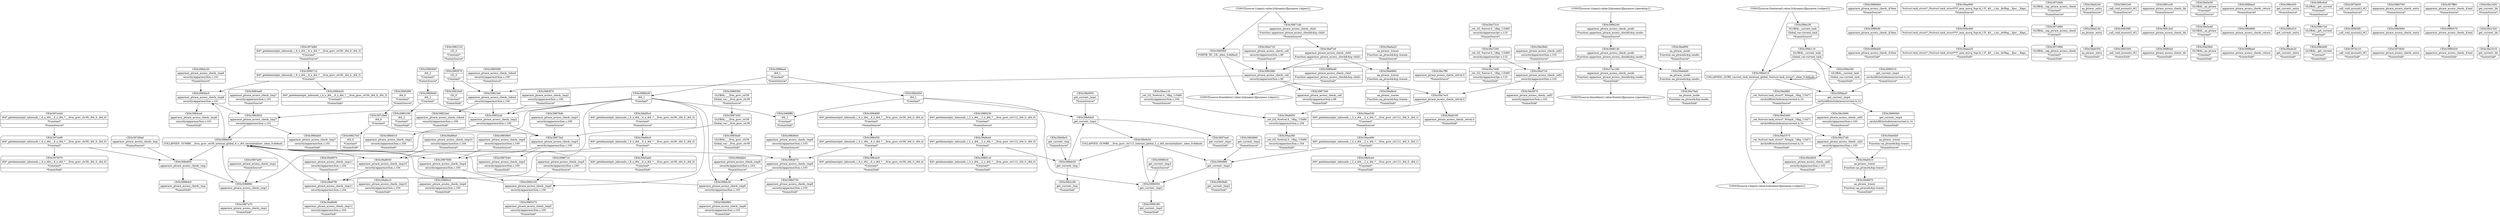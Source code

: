 digraph {
	CE0x3990710 [shape=record,shape=Mrecord,label="{CE0x3990710|i64*_getelementptr_inbounds_(_6_x_i64_,_6_x_i64_*___llvm_gcov_ctr39,_i64_0,_i64_3)|*Constant*}"]
	CE0x3983ad0 [shape=record,shape=Mrecord,label="{CE0x3983ad0|apparmor_ptrace_access_check:_tmp7|security/apparmor/lsm.c,101|*SummSource*}"]
	CE0x398eb50 [shape=record,shape=Mrecord,label="{CE0x398eb50|get_current:_tmp}"]
	CE0x39b0ce0 [shape=record,shape=Mrecord,label="{CE0x39b0ce0|i64*_getelementptr_inbounds_(_2_x_i64_,_2_x_i64_*___llvm_gcov_ctr112,_i64_0,_i64_1)|*Constant*|*SummSink*}"]
	CE0x39b0f50 [shape=record,shape=Mrecord,label="{CE0x39b0f50|get_current:_tmp1|*SummSource*}"]
	CE0x3984ca0 [shape=record,shape=Mrecord,label="{CE0x3984ca0|apparmor_ptrace_access_check:_tmp6|security/apparmor/lsm.c,101|*SummSink*}"]
	CE0x3989ed0 [shape=record,shape=Mrecord,label="{CE0x3989ed0|apparmor_ptrace_access_check:_child|Function::apparmor_ptrace_access_check&Arg::child::|*SummSink*}"]
	CE0x39a6670 [shape=record,shape=Mrecord,label="{CE0x39a6670|aa_ptrace:_tracer|Function::aa_ptrace&Arg::tracer::|*SummSink*}"]
	CE0x3989d60 [shape=record,shape=Mrecord,label="{CE0x3989d60|apparmor_ptrace_access_check:_if.then|*SummSource*}"]
	CE0x3988dc0 [shape=record,shape=Mrecord,label="{CE0x3988dc0|apparmor_ptrace_access_check:_tmp|*SummSink*}"]
	CE0x398cec0 [shape=record,shape=Mrecord,label="{CE0x398cec0|i64*_getelementptr_inbounds_(_6_x_i64_,_6_x_i64_*___llvm_gcov_ctr39,_i64_0,_i64_4)|*Constant*|*SummSink*}"]
	CE0x39a4fb0 [shape=record,shape=Mrecord,label="{CE0x39a4fb0|_ret_%struct.task_struct*_%tmp4,_!dbg_!15471|./arch/x86/include/asm/current.h,14|*SummSource*}"]
	CE0x398cf30 [shape=record,shape=Mrecord,label="{CE0x398cf30|i64*_getelementptr_inbounds_(_6_x_i64_,_6_x_i64_*___llvm_gcov_ctr39,_i64_0,_i64_4)|*Constant*}"]
	CE0x39aa1c0 [shape=record,shape=Mrecord,label="{CE0x39aa1c0|_ret_i32_%retval.0,_!dbg_!15480|security/apparmor/lsm.c,104|*SummSource*}"]
	CE0x39a9d50 [shape=record,shape=Mrecord,label="{CE0x39a9d50|_ret_i32_%retval.0,_!dbg_!15480|security/apparmor/lsm.c,104}"]
	CE0x39aea30 [shape=record,shape=Mrecord,label="{CE0x39aea30|%struct.task_struct*_(%struct.task_struct**)*_asm_movq_%gs:$_1:P_,$0_,_r,im,_dirflag_,_fpsr_,_flags_|*SummSink*}"]
	"CONST[source:1(input),value:2(dynamic)][purpose:{object}]"
	CE0x3985b60 [shape=record,shape=Mrecord,label="{CE0x3985b60|i64_2|*Constant*}"]
	CE0x397ef60 [shape=record,shape=Mrecord,label="{CE0x397ef60|i64*_getelementptr_inbounds_(_6_x_i64_,_6_x_i64_*___llvm_gcov_ctr39,_i64_0,_i64_3)|*Constant*|*SummSource*}"]
	CE0x39823e0 [shape=record,shape=Mrecord,label="{CE0x39823e0|apparmor_ptrace_access_check:_tobool|security/apparmor/lsm.c,100}"]
	CE0x3983f70 [shape=record,shape=Mrecord,label="{CE0x3983f70|apparmor_ptrace_access_check:_tmp2|security/apparmor/lsm.c,100|*SummSource*}"]
	CE0x398d750 [shape=record,shape=Mrecord,label="{CE0x398d750|apparmor_ptrace_access_check:_tmp8|security/apparmor/lsm.c,103|*SummSink*}"]
	CE0x39a5460 [shape=record,shape=Mrecord,label="{CE0x39a5460|_ret_%struct.task_struct*_%tmp4,_!dbg_!15471|./arch/x86/include/asm/current.h,14}"]
	CE0x397c960 [shape=record,shape=Mrecord,label="{CE0x397c960|GLOBAL:_cap_ptrace_access_check|*Constant*|*SummSink*}"]
	CE0x39a6f00 [shape=record,shape=Mrecord,label="{CE0x39a6f00|aa_ptrace:_mode|Function::aa_ptrace&Arg::mode::|*SummSource*}"]
	CE0x39a8b90 [shape=record,shape=Mrecord,label="{CE0x39a8b90|apparmor_ptrace_access_check:_tmp11|security/apparmor/lsm.c,104|*SummSink*}"]
	CE0x39a3b50 [shape=record,shape=Mrecord,label="{CE0x39a3b50|apparmor_ptrace_access_check:_call1|security/apparmor/lsm.c,103|*SummSink*}"]
	CE0x3988ea0 [shape=record,shape=Mrecord,label="{CE0x3988ea0|i64_1|*Constant*|*SummSource*}"]
	CE0x39a6350 [shape=record,shape=Mrecord,label="{CE0x39a6350|aa_ptrace:_entry|*SummSink*}"]
	CE0x3989cf0 [shape=record,shape=Mrecord,label="{CE0x3989cf0|apparmor_ptrace_access_check:_if.then}"]
	CE0x399e110 [shape=record,shape=Mrecord,label="{CE0x399e110|GLOBAL:_current_task|Global_var:current_task}"]
	CE0x3988f80 [shape=record,shape=Mrecord,label="{CE0x3988f80|apparmor_ptrace_access_check:_tmp1}"]
	CE0x398d960 [shape=record,shape=Mrecord,label="{CE0x398d960|apparmor_ptrace_access_check:_tmp9|security/apparmor/lsm.c,103|*SummSink*}"]
	CE0x39a9ce0 [shape=record,shape=Mrecord,label="{CE0x39a9ce0|i64*_getelementptr_inbounds_(_2_x_i64_,_2_x_i64_*___llvm_gcov_ctr112,_i64_0,_i64_0)|*Constant*}"]
	CE0x3996180 [shape=record,shape=Mrecord,label="{CE0x3996180|get_current:_tmp3|*SummSink*}"]
	CE0x3988e30 [shape=record,shape=Mrecord,label="{CE0x3988e30|i64_1|*Constant*}"]
	CE0x39829f0 [shape=record,shape=Mrecord,label="{CE0x39829f0|_call_void_mcount()_#2}"]
	CE0x3990010 [shape=record,shape=Mrecord,label="{CE0x3990010|get_current:_tmp4|./arch/x86/include/asm/current.h,14|*SummSource*}"]
	CE0x39ae900 [shape=record,shape=Mrecord,label="{CE0x39ae900|%struct.task_struct*_(%struct.task_struct**)*_asm_movq_%gs:$_1:P_,$0_,_r,im,_dirflag_,_fpsr_,_flags_|*SummSource*}"]
	CE0x39a8190 [shape=record,shape=Mrecord,label="{CE0x39a8190|apparmor_ptrace_access_check:_retval.0|*SummSink*}"]
	CE0x37ec180 [shape=record,shape=Mrecord,label="{CE0x37ec180|apparmor_ptrace_access_check:_mode|Function::apparmor_ptrace_access_check&Arg::mode::|*SummSink*}"]
	CE0x3981dc0 [shape=record,shape=Mrecord,label="{CE0x3981dc0|apparmor_ptrace_access_check:_bb}"]
	CE0x3982150 [shape=record,shape=Mrecord,label="{CE0x3982150|i32_0|*Constant*|*SummSource*}"]
	CE0x3988710 [shape=record,shape=Mrecord,label="{CE0x3988710|apparmor_ptrace_access_check:_tmp5|security/apparmor/lsm.c,100|*SummSource*}"]
	CE0x399d960 [shape=record,shape=Mrecord,label="{CE0x399d960|get_current:_tmp2|*SummSource*}"]
	CE0x3982980 [shape=record,shape=Mrecord,label="{CE0x3982980|apparmor_ptrace_access_check:_call|security/apparmor/lsm.c,99}"]
	"CONST[source:2(external),value:2(dynamic)][purpose:{subject}]"
	CE0x39a8a10 [shape=record,shape=Mrecord,label="{CE0x39a8a10|apparmor_ptrace_access_check:_tmp10|security/apparmor/lsm.c,104|*SummSink*}"]
	CE0x39a5fb0 [shape=record,shape=Mrecord,label="{CE0x39a5fb0|GLOBAL:_aa_ptrace|*Constant*|*SummSink*}"]
	CE0x3985bd0 [shape=record,shape=Mrecord,label="{CE0x3985bd0|GLOBAL:___llvm_gcov_ctr39|Global_var:__llvm_gcov_ctr39|*SummSink*}"]
	CE0x39a58e0 [shape=record,shape=Mrecord,label="{CE0x39a58e0|apparmor_ptrace_access_check:_call2|security/apparmor/lsm.c,103|*SummSource*}"]
	CE0x397c0e0 [shape=record,shape=Mrecord,label="{CE0x397c0e0|i64_0|*Constant*}"]
	CE0x39a97f0 [shape=record,shape=Mrecord,label="{CE0x39a97f0|apparmor_ptrace_access_check:_tmp11|security/apparmor/lsm.c,104}"]
	CE0x3985f00 [shape=record,shape=Mrecord,label="{CE0x3985f00|VOIDTB_TE:_CE:_elem_0:default:}"]
	CE0x399dac0 [shape=record,shape=Mrecord,label="{CE0x399dac0|get_current:_tmp4|./arch/x86/include/asm/current.h,14}"]
	CE0x39873e0 [shape=record,shape=Mrecord,label="{CE0x39873e0|apparmor_ptrace_access_check:_tmp3|security/apparmor/lsm.c,100}"]
	CE0x3987660 [shape=record,shape=Mrecord,label="{CE0x3987660|apparmor_ptrace_access_check:_tmp4|security/apparmor/lsm.c,100}"]
	CE0x3986240 [shape=record,shape=Mrecord,label="{CE0x3986240|apparmor_ptrace_access_check:_mode|Function::apparmor_ptrace_access_check&Arg::mode::|*SummSource*}"]
	CE0x398e930 [shape=record,shape=Mrecord,label="{CE0x398e930|COLLAPSED:_GCMRE___llvm_gcov_ctr39_internal_global_6_x_i64_zeroinitializer:_elem_0:default:}"]
	CE0x39852a0 [shape=record,shape=Mrecord,label="{CE0x39852a0|apparmor_ptrace_access_check:_tmp2|security/apparmor/lsm.c,100}"]
	CE0x39827b0 [shape=record,shape=Mrecord,label="{CE0x39827b0|i64_0|*Constant*|*SummSink*}"]
	CE0x399e350 [shape=record,shape=Mrecord,label="{CE0x399e350|GLOBAL:_current_task|Global_var:current_task|*SummSink*}"]
	CE0x3986140 [shape=record,shape=Mrecord,label="{CE0x3986140|apparmor_ptrace_access_check:_mode|Function::apparmor_ptrace_access_check&Arg::mode::}"]
	"CONST[source:0(mediator),value:2(dynamic)][purpose:{object}]"
	CE0x3988ba0 [shape=record,shape=Mrecord,label="{CE0x3988ba0|apparmor_ptrace_access_check:_return|*SummSink*}"]
	CE0x3984eb0 [shape=record,shape=Mrecord,label="{CE0x3984eb0|apparmor_ptrace_access_check:_tmp7|security/apparmor/lsm.c,101|*SummSink*}"]
	CE0x398ce50 [shape=record,shape=Mrecord,label="{CE0x398ce50|get_current:_entry|*SummSource*}"]
	CE0x39a5570 [shape=record,shape=Mrecord,label="{CE0x39a5570|_ret_%struct.task_struct*_%tmp4,_!dbg_!15471|./arch/x86/include/asm/current.h,14|*SummSink*}"]
	CE0x397ebf0 [shape=record,shape=Mrecord,label="{CE0x397ebf0|i64*_getelementptr_inbounds_(_6_x_i64_,_6_x_i64_*___llvm_gcov_ctr39,_i64_0,_i64_0)|*Constant*}"]
	CE0x3985f70 [shape=record,shape=Mrecord,label="{CE0x3985f70|i32_0|*Constant*}"]
	CE0x3985580 [shape=record,shape=Mrecord,label="{CE0x3985580|apparmor_ptrace_access_check:_tobool|security/apparmor/lsm.c,100|*SummSource*}"]
	CE0x398cb80 [shape=record,shape=Mrecord,label="{CE0x398cb80|GLOBAL:_get_current|*Constant*|*SummSink*}"]
	CE0x39b0bc0 [shape=record,shape=Mrecord,label="{CE0x39b0bc0|get_current:_tmp|*SummSource*}"]
	CE0x3989230 [shape=record,shape=Mrecord,label="{CE0x3989230|i64*_getelementptr_inbounds_(_2_x_i64_,_2_x_i64_*___llvm_gcov_ctr112,_i64_0,_i64_0)|*Constant*|*SummSource*}"]
	CE0x39a70a0 [shape=record,shape=Mrecord,label="{CE0x39a70a0|aa_ptrace:_mode|Function::aa_ptrace&Arg::mode::|*SummSink*}"]
	CE0x39ae490 [shape=record,shape=Mrecord,label="{CE0x39ae490|i64*_getelementptr_inbounds_(_2_x_i64_,_2_x_i64_*___llvm_gcov_ctr112,_i64_0,_i64_1)|*Constant*}"]
	CE0x397ecb0 [shape=record,shape=Mrecord,label="{CE0x397ecb0|i64*_getelementptr_inbounds_(_6_x_i64_,_6_x_i64_*___llvm_gcov_ctr39,_i64_0,_i64_0)|*Constant*|*SummSource*}"]
	CE0x39a74d0 [shape=record,shape=Mrecord,label="{CE0x39a74d0|_ret_i32_%error.0,_!dbg_!15485|security/apparmor/ipc.c,110|*SummSink*}"]
	CE0x397bc10 [shape=record,shape=Mrecord,label="{CE0x397bc10|_call_void_mcount()_#2|*SummSink*}"]
	CE0x39960c0 [shape=record,shape=Mrecord,label="{CE0x39960c0|get_current:_tmp3|*SummSource*}"]
	CE0x39b0d50 [shape=record,shape=Mrecord,label="{CE0x39b0d50|i64_1|*Constant*}"]
	CE0x3983300 [shape=record,shape=Mrecord,label="{CE0x3983300|_call_void_mcount()_#2|*SummSink*}"]
	CE0x397c9d0 [shape=record,shape=Mrecord,label="{CE0x397c9d0|GLOBAL:_cap_ptrace_access_check|*Constant*|*SummSource*}"]
	CE0x3980760 [shape=record,shape=Mrecord,label="{CE0x3980760|apparmor_ptrace_access_check:_entry|*SummSource*}"]
	CE0x39a6510 [shape=record,shape=Mrecord,label="{CE0x39a6510|aa_ptrace:_tracer|Function::aa_ptrace&Arg::tracer::}"]
	CE0x397f450 [shape=record,shape=Mrecord,label="{CE0x397f450|apparmor_ptrace_access_check:_entry|*SummSink*}"]
	CE0x398e850 [shape=record,shape=Mrecord,label="{CE0x398e850|apparmor_ptrace_access_check:_tmp}"]
	CE0x39a37d0 [shape=record,shape=Mrecord,label="{CE0x39a37d0|apparmor_ptrace_access_check:_call1|security/apparmor/lsm.c,103}"]
	CE0x3980570 [shape=record,shape=Mrecord,label="{CE0x3980570|apparmor_ptrace_access_check:_if.end}"]
	CE0x3987450 [shape=record,shape=Mrecord,label="{CE0x3987450|GLOBAL:___llvm_gcov_ctr39|Global_var:__llvm_gcov_ctr39}"]
	CE0x38eb720 [shape=record,shape=Mrecord,label="{CE0x38eb720|apparmor_ptrace_access_check:_call|security/apparmor/lsm.c,99|*SummSource*}"]
	CE0x3984860 [shape=record,shape=Mrecord,label="{CE0x3984860|apparmor_ptrace_access_check:_return}"]
	CE0x398d670 [shape=record,shape=Mrecord,label="{CE0x398d670|apparmor_ptrace_access_check:_tmp8|security/apparmor/lsm.c,103}"]
	CE0x398ddb0 [shape=record,shape=Mrecord,label="{CE0x398ddb0|apparmor_ptrace_access_check:_tmp9|security/apparmor/lsm.c,103|*SummSource*}"]
	"CONST[source:1(input),value:2(dynamic)][purpose:{subject}]"
	CE0x3985160 [shape=record,shape=Mrecord,label="{CE0x3985160|i64_2|*Constant*|*SummSink*}"]
	CE0x3983920 [shape=record,shape=Mrecord,label="{CE0x3983920|apparmor_ptrace_access_check:_tmp7|security/apparmor/lsm.c,101}"]
	CE0x3987240 [shape=record,shape=Mrecord,label="{CE0x3987240|apparmor_ptrace_access_check:_call|security/apparmor/lsm.c,99|*SummSink*}"]
	CE0x3984c30 [shape=record,shape=Mrecord,label="{CE0x3984c30|apparmor_ptrace_access_check:_tmp6|security/apparmor/lsm.c,101|*SummSource*}"]
	CE0x39a84c0 [shape=record,shape=Mrecord,label="{CE0x39a84c0|i64*_getelementptr_inbounds_(_6_x_i64_,_6_x_i64_*___llvm_gcov_ctr39,_i64_0,_i64_5)|*Constant*}"]
	CE0x399e010 [shape=record,shape=Mrecord,label="{CE0x399e010|COLLAPSED:_GCRE_current_task_external_global_%struct.task_struct*:_elem_0:default:}"]
	CE0x39a6240 [shape=record,shape=Mrecord,label="{CE0x39a6240|aa_ptrace:_entry|*SummSource*}"]
	CE0x39a4e20 [shape=record,shape=Mrecord,label="{CE0x39a4e20|get_current:_entry|*SummSink*}"]
	CE0x39a5a40 [shape=record,shape=Mrecord,label="{CE0x39a5a40|GLOBAL:_aa_ptrace|*Constant*}"]
	CE0x3987b40 [shape=record,shape=Mrecord,label="{CE0x3987b40|apparmor_ptrace_access_check:_tmp3|security/apparmor/lsm.c,100|*SummSink*}"]
	CE0x39a5870 [shape=record,shape=Mrecord,label="{CE0x39a5870|apparmor_ptrace_access_check:_call2|security/apparmor/lsm.c,103|*SummSink*}"]
	CE0x39a5e30 [shape=record,shape=Mrecord,label="{CE0x39a5e30|GLOBAL:_aa_ptrace|*Constant*|*SummSource*}"]
	CE0x3985370 [shape=record,shape=Mrecord,label="{CE0x3985370|apparmor_ptrace_access_check:_tmp5|security/apparmor/lsm.c,100|*SummSink*}"]
	CE0x397c860 [shape=record,shape=Mrecord,label="{CE0x397c860|GLOBAL:_cap_ptrace_access_check|*Constant*}"]
	CE0x39884c0 [shape=record,shape=Mrecord,label="{CE0x39884c0|apparmor_ptrace_access_check:_tmp4|security/apparmor/lsm.c,100|*SummSink*}"]
	CE0x39a7310 [shape=record,shape=Mrecord,label="{CE0x39a7310|_ret_i32_%error.0,_!dbg_!15485|security/apparmor/ipc.c,110|*SummSource*}"]
	CE0x3981e30 [shape=record,shape=Mrecord,label="{CE0x3981e30|apparmor_ptrace_access_check:_bb|*SummSource*}"]
	CE0x398c7e0 [shape=record,shape=Mrecord,label="{CE0x398c7e0|GLOBAL:_get_current|*Constant*}"]
	"CONST[source:1(input),value:2(dynamic)][purpose:{operation}]"
	CE0x397ff60 [shape=record,shape=Mrecord,label="{CE0x397ff60|apparmor_ptrace_access_check:_if.end|*SummSource*}"]
	"CONST[source:0(mediator),value:0(static)][purpose:{operation}]"
	CE0x38ef7e0 [shape=record,shape=Mrecord,label="{CE0x38ef7e0|apparmor_ptrace_access_check:_child|Function::apparmor_ptrace_access_check&Arg::child::}"]
	CE0x398d0f0 [shape=record,shape=Mrecord,label="{CE0x398d0f0|i64*_getelementptr_inbounds_(_6_x_i64_,_6_x_i64_*___llvm_gcov_ctr39,_i64_0,_i64_4)|*Constant*|*SummSource*}"]
	CE0x39b0b50 [shape=record,shape=Mrecord,label="{CE0x39b0b50|COLLAPSED:_GCMRE___llvm_gcov_ctr112_internal_global_2_x_i64_zeroinitializer:_elem_0:default:}"]
	CE0x3980430 [shape=record,shape=Mrecord,label="{CE0x3980430|apparmor_ptrace_access_check:_if.end|*SummSink*}"]
	CE0x39a1610 [shape=record,shape=Mrecord,label="{CE0x39a1610|get_current:_bb|*SummSink*}"]
	CE0x39900b0 [shape=record,shape=Mrecord,label="{CE0x39900b0|get_current:_tmp4|./arch/x86/include/asm/current.h,14|*SummSink*}"]
	CE0x39a5ab0 [shape=record,shape=Mrecord,label="{CE0x39a5ab0|i64*_getelementptr_inbounds_(_6_x_i64_,_6_x_i64_*___llvm_gcov_ctr39,_i64_0,_i64_5)|*Constant*|*SummSink*}"]
	CE0x39a57c0 [shape=record,shape=Mrecord,label="{CE0x39a57c0|apparmor_ptrace_access_check:_call2|security/apparmor/lsm.c,103}"]
	CE0x39ae530 [shape=record,shape=Mrecord,label="{CE0x39ae530|i64*_getelementptr_inbounds_(_2_x_i64_,_2_x_i64_*___llvm_gcov_ctr112,_i64_0,_i64_1)|*Constant*|*SummSource*}"]
	CE0x39a85c0 [shape=record,shape=Mrecord,label="{CE0x39a85c0|i64*_getelementptr_inbounds_(_6_x_i64_,_6_x_i64_*___llvm_gcov_ctr39,_i64_0,_i64_5)|*Constant*|*SummSource*}"]
	CE0x399d8f0 [shape=record,shape=Mrecord,label="{CE0x399d8f0|get_current:_tmp2}"]
	CE0x39a1320 [shape=record,shape=Mrecord,label="{CE0x39a1320|get_current:_bb}"]
	CE0x3987a00 [shape=record,shape=Mrecord,label="{CE0x3987a00|apparmor_ptrace_access_check:_tmp1|*SummSource*}"]
	CE0x3988ae0 [shape=record,shape=Mrecord,label="{CE0x3988ae0|apparmor_ptrace_access_check:_return|*SummSource*}"]
	CE0x39820e0 [shape=record,shape=Mrecord,label="{CE0x39820e0|i32_0|*Constant*|*SummSink*}"]
	CE0x39859b0 [shape=record,shape=Mrecord,label="{CE0x39859b0|apparmor_ptrace_access_check:_tmp4|security/apparmor/lsm.c,100|*SummSource*}"]
	CE0x39876d0 [shape=record,shape=Mrecord,label="{CE0x39876d0|apparmor_ptrace_access_check:_tmp3|security/apparmor/lsm.c,100|*SummSource*}"]
	CE0x39a9970 [shape=record,shape=Mrecord,label="{CE0x39a9970|apparmor_ptrace_access_check:_tmp11|security/apparmor/lsm.c,104|*SummSource*}"]
	CE0x39871d0 [shape=record,shape=Mrecord,label="{CE0x39871d0|apparmor_ptrace_access_check:_child|Function::apparmor_ptrace_access_check&Arg::child::|*SummSource*}"]
	CE0x3980690 [shape=record,shape=Mrecord,label="{CE0x3980690|apparmor_ptrace_access_check:_entry}"]
	CE0x399e1f0 [shape=record,shape=Mrecord,label="{CE0x399e1f0|GLOBAL:_current_task|Global_var:current_task|*SummSource*}"]
	CE0x397fd70 [shape=record,shape=Mrecord,label="{CE0x397fd70|i64*_getelementptr_inbounds_(_6_x_i64_,_6_x_i64_*___llvm_gcov_ctr39,_i64_0,_i64_0)|*Constant*|*SummSink*}"]
	CE0x39a6140 [shape=record,shape=Mrecord,label="{CE0x39a6140|aa_ptrace:_entry}"]
	CE0x398c9a0 [shape=record,shape=Mrecord,label="{CE0x398c9a0|GLOBAL:_get_current|*Constant*|*SummSource*}"]
	CE0x39a7ff0 [shape=record,shape=Mrecord,label="{CE0x39a7ff0|apparmor_ptrace_access_check:_retval.0|*SummSource*}"]
	CE0x39891c0 [shape=record,shape=Mrecord,label="{CE0x39891c0|i64*_getelementptr_inbounds_(_2_x_i64_,_2_x_i64_*___llvm_gcov_ctr112,_i64_0,_i64_0)|*Constant*|*SummSink*}"]
	CE0x3989dd0 [shape=record,shape=Mrecord,label="{CE0x3989dd0|apparmor_ptrace_access_check:_if.then|*SummSink*}"]
	CE0x398dc30 [shape=record,shape=Mrecord,label="{CE0x398dc30|apparmor_ptrace_access_check:_tmp9|security/apparmor/lsm.c,103}"]
	CE0x39963f0 [shape=record,shape=Mrecord,label="{CE0x39963f0|_call_void_mcount()_#2}"]
	CE0x3988ff0 [shape=record,shape=Mrecord,label="{CE0x3988ff0|i64_1|*Constant*|*SummSink*}"]
	CE0x39a89a0 [shape=record,shape=Mrecord,label="{CE0x39a89a0|apparmor_ptrace_access_check:_tmp10|security/apparmor/lsm.c,104|*SummSource*}"]
	CE0x39a7200 [shape=record,shape=Mrecord,label="{CE0x39a7200|_ret_i32_%error.0,_!dbg_!15485|security/apparmor/ipc.c,110}"]
	CE0x398cd10 [shape=record,shape=Mrecord,label="{CE0x398cd10|get_current:_entry}"]
	CE0x3997ea0 [shape=record,shape=Mrecord,label="{CE0x3997ea0|get_current:_tmp1|*SummSink*}"]
	CE0x3984010 [shape=record,shape=Mrecord,label="{CE0x3984010|apparmor_ptrace_access_check:_tmp2|security/apparmor/lsm.c,100|*SummSink*}"]
	CE0x399e460 [shape=record,shape=Mrecord,label="{CE0x399e460|%struct.task_struct*_(%struct.task_struct**)*_asm_movq_%gs:$_1:P_,$0_,_r,im,_dirflag_,_fpsr_,_flags_}"]
	CE0x3987a70 [shape=record,shape=Mrecord,label="{CE0x3987a70|apparmor_ptrace_access_check:_tmp1|*SummSink*}"]
	CE0x39a6a20 [shape=record,shape=Mrecord,label="{CE0x39a6a20|aa_ptrace:_tracee|Function::aa_ptrace&Arg::tracee::|*SummSource*}"]
	CE0x397bb50 [shape=record,shape=Mrecord,label="{CE0x397bb50|_call_void_mcount()_#2|*SummSource*}"]
	CE0x39822e0 [shape=record,shape=Mrecord,label="{CE0x39822e0|apparmor_ptrace_access_check:_tobool|security/apparmor/lsm.c,100|*SummSink*}"]
	CE0x39a6bc0 [shape=record,shape=Mrecord,label="{CE0x39a6bc0|aa_ptrace:_tracee|Function::aa_ptrace&Arg::tracee::|*SummSink*}"]
	CE0x399d9d0 [shape=record,shape=Mrecord,label="{CE0x399d9d0|get_current:_tmp2|*SummSink*}"]
	CE0x39b0dc0 [shape=record,shape=Mrecord,label="{CE0x39b0dc0|get_current:_tmp1}"]
	CE0x3984bc0 [shape=record,shape=Mrecord,label="{CE0x3984bc0|apparmor_ptrace_access_check:_tmp6|security/apparmor/lsm.c,101}"]
	CE0x3995d90 [shape=record,shape=Mrecord,label="{CE0x3995d90|i64_0|*Constant*|*SummSource*}"]
	CE0x39980a0 [shape=record,shape=Mrecord,label="{CE0x39980a0|apparmor_ptrace_access_check:_bb|*SummSink*}"]
	CE0x3988390 [shape=record,shape=Mrecord,label="{CE0x3988390|GLOBAL:___llvm_gcov_ctr39|Global_var:__llvm_gcov_ctr39|*SummSource*}"]
	CE0x3983100 [shape=record,shape=Mrecord,label="{CE0x3983100|apparmor_ptrace_access_check:_tmp5|security/apparmor/lsm.c,100}"]
	CE0x3983240 [shape=record,shape=Mrecord,label="{CE0x3983240|_call_void_mcount()_#2|*SummSource*}"]
	CE0x39a8930 [shape=record,shape=Mrecord,label="{CE0x39a8930|apparmor_ptrace_access_check:_tmp10|security/apparmor/lsm.c,104}"]
	CE0x39a65b0 [shape=record,shape=Mrecord,label="{CE0x39a65b0|aa_ptrace:_tracer|Function::aa_ptrace&Arg::tracer::|*SummSource*}"]
	CE0x397d9a0 [shape=record,shape=Mrecord,label="{CE0x397d9a0|apparmor_ptrace_access_check:_tmp|*SummSource*}"]
	CE0x3990840 [shape=record,shape=Mrecord,label="{CE0x3990840|i64_2|*Constant*|*SummSource*}"]
	CE0x39b2c90 [shape=record,shape=Mrecord,label="{CE0x39b2c90|get_current:_tmp|*SummSink*}"]
	CE0x39a7ec0 [shape=record,shape=Mrecord,label="{CE0x39a7ec0|apparmor_ptrace_access_check:_retval.0}"]
	CE0x3996050 [shape=record,shape=Mrecord,label="{CE0x3996050|get_current:_tmp3}"]
	CE0x39a6860 [shape=record,shape=Mrecord,label="{CE0x39a6860|aa_ptrace:_tracee|Function::aa_ptrace&Arg::tracee::}"]
	CE0x39a1450 [shape=record,shape=Mrecord,label="{CE0x39a1450|get_current:_bb|*SummSource*}"]
	CE0x39aa380 [shape=record,shape=Mrecord,label="{CE0x39aa380|_ret_i32_%retval.0,_!dbg_!15480|security/apparmor/lsm.c,104|*SummSink*}"]
	CE0x398d6e0 [shape=record,shape=Mrecord,label="{CE0x398d6e0|apparmor_ptrace_access_check:_tmp8|security/apparmor/lsm.c,103|*SummSource*}"]
	CE0x39a3990 [shape=record,shape=Mrecord,label="{CE0x39a3990|apparmor_ptrace_access_check:_call1|security/apparmor/lsm.c,103|*SummSource*}"]
	CE0x39a6dd0 [shape=record,shape=Mrecord,label="{CE0x39a6dd0|aa_ptrace:_mode|Function::aa_ptrace&Arg::mode::}"]
	CE0x3990420 [shape=record,shape=Mrecord,label="{CE0x3990420|i64*_getelementptr_inbounds_(_6_x_i64_,_6_x_i64_*___llvm_gcov_ctr39,_i64_0,_i64_3)|*Constant*|*SummSink*}"]
	CE0x39b0dc0 -> CE0x39b0b50
	CE0x39b0d50 -> CE0x3996050
	CE0x398cf30 -> CE0x398cec0
	CE0x3985b60 -> CE0x39852a0
	CE0x39a6240 -> CE0x39a6140
	CE0x39b0d50 -> CE0x39b0dc0
	CE0x399e110 -> CE0x399dac0
	CE0x39a57c0 -> CE0x39a7ec0
	CE0x39b0f50 -> CE0x39b0dc0
	CE0x397ecb0 -> CE0x397ebf0
	CE0x39b0b50 -> CE0x398eb50
	CE0x39a6140 -> CE0x39a6350
	CE0x3988e30 -> CE0x39852a0
	CE0x39a5460 -> CE0x39a5570
	CE0x3988e30 -> CE0x3983100
	CE0x39a37d0 -> CE0x39a6510
	CE0x39a1450 -> CE0x39a1320
	CE0x398e930 -> CE0x3987660
	CE0x399e110 -> CE0x399e010
	CE0x399d960 -> CE0x399d8f0
	CE0x3987450 -> CE0x3985bd0
	CE0x397d9a0 -> CE0x398e850
	CE0x39a9ce0 -> CE0x39891c0
	CE0x398ddb0 -> CE0x398dc30
	CE0x399d8f0 -> CE0x3996050
	CE0x3985f70 -> CE0x39823e0
	CE0x3983920 -> CE0x3984eb0
	CE0x3983f70 -> CE0x39852a0
	CE0x3988e30 -> CE0x39a97f0
	CE0x39a4fb0 -> CE0x39a5460
	CE0x3983100 -> CE0x3985370
	CE0x3989d60 -> CE0x3989cf0
	CE0x3981dc0 -> CE0x39980a0
	CE0x3985f00 -> CE0x3982980
	CE0x3990710 -> CE0x3990420
	CE0x398d670 -> CE0x398d750
	CE0x3988f80 -> CE0x398e930
	CE0x39871d0 -> CE0x38ef7e0
	CE0x3988f80 -> CE0x3987a70
	CE0x39ae490 -> CE0x39b0ce0
	CE0x39a8930 -> CE0x39a97f0
	CE0x39ae530 -> CE0x39ae490
	CE0x399e460 -> CE0x39aea30
	CE0x399e010 -> "CONST[source:1(input),value:2(dynamic)][purpose:{subject}]"
	CE0x397ef60 -> CE0x3990710
	CE0x39a6dd0 -> CE0x39a70a0
	CE0x39a5460 -> CE0x39a37d0
	CE0x399d8f0 -> CE0x399d9d0
	CE0x399dac0 -> CE0x39900b0
	"CONST[source:2(external),value:2(dynamic)][purpose:{subject}]" -> CE0x399e010
	CE0x3982980 -> CE0x39823e0
	CE0x39a97f0 -> CE0x398e930
	CE0x39ae490 -> CE0x399d8f0
	CE0x3983100 -> CE0x398e930
	CE0x3989230 -> CE0x39a9ce0
	CE0x3983ad0 -> CE0x3983920
	CE0x3985580 -> CE0x39823e0
	CE0x398cd10 -> CE0x39a4e20
	CE0x39a9d50 -> CE0x39aa380
	CE0x39a37d0 -> CE0x39a3b50
	"CONST[source:2(external),value:2(dynamic)][purpose:{subject}]" -> CE0x399e1f0
	CE0x39a8930 -> CE0x39a8a10
	CE0x397bb50 -> CE0x39963f0
	CE0x39873e0 -> CE0x3987b40
	CE0x38ef7e0 -> CE0x3982980
	CE0x39a9970 -> CE0x39a97f0
	CE0x398e930 -> CE0x398e850
	CE0x3982980 -> CE0x39a7ec0
	CE0x39a84c0 -> CE0x39a5ab0
	CE0x38ef7e0 -> CE0x39a6860
	CE0x39b0bc0 -> CE0x398eb50
	CE0x3988ea0 -> CE0x39b0d50
	CE0x39823e0 -> CE0x39822e0
	CE0x3995d90 -> CE0x397c0e0
	CE0x3985b60 -> CE0x3985160
	CE0x3988e30 -> CE0x3983920
	CE0x39a84c0 -> CE0x39a8930
	CE0x397ebf0 -> CE0x398e850
	CE0x39a57c0 -> CE0x39a5870
	CE0x39a65b0 -> CE0x39a6510
	CE0x3996050 -> CE0x39b0b50
	CE0x398e930 -> CE0x398d670
	CE0x397c9d0 -> CE0x397c860
	CE0x398e850 -> CE0x3988dc0
	CE0x3990840 -> CE0x3985b60
	CE0x3990710 -> CE0x3984bc0
	CE0x398dc30 -> CE0x398e930
	CE0x39a5e30 -> CE0x39a5a40
	CE0x39963f0 -> CE0x397bc10
	CE0x39ae900 -> CE0x399e460
	CE0x39a7310 -> CE0x39a7200
	CE0x3988710 -> CE0x3983100
	CE0x3981e30 -> CE0x3981dc0
	CE0x39960c0 -> CE0x3996050
	CE0x398dc30 -> CE0x398d960
	CE0x398d6e0 -> CE0x398d670
	CE0x39a3b50 -> "CONST[source:1(input),value:2(dynamic)][purpose:{subject}]"
	CE0x3988ea0 -> CE0x3988e30
	CE0x3987a00 -> CE0x3988f80
	CE0x3983920 -> CE0x398e930
	"CONST[source:1(input),value:2(dynamic)][purpose:{operation}]" -> CE0x3986240
	CE0x39b0d50 -> CE0x3988ff0
	CE0x3988e30 -> CE0x3988f80
	CE0x39a3990 -> CE0x39a37d0
	CE0x3986140 -> CE0x37ec180
	CE0x39a89a0 -> CE0x39a8930
	CE0x397ff60 -> CE0x3980570
	CE0x39a1320 -> CE0x39a1610
	CE0x398c9a0 -> CE0x398c7e0
	CE0x37ec180 -> "CONST[source:0(mediator),value:0(static)][purpose:{operation}]"
	CE0x397c0e0 -> CE0x39873e0
	CE0x39a58e0 -> CE0x39a57c0
	CE0x39829f0 -> CE0x3983300
	CE0x397c0e0 -> CE0x39827b0
	CE0x3982980 -> CE0x3987240
	CE0x398e930 -> CE0x39a8930
	CE0x3987660 -> CE0x3983100
	CE0x397c860 -> CE0x397c960
	CE0x3984bc0 -> CE0x3983920
	CE0x3988390 -> CE0x3987450
	CE0x3986140 -> CE0x3982980
	CE0x3988e30 -> CE0x398dc30
	CE0x38eb720 -> CE0x3982980
	CE0x399e110 -> CE0x399e350
	CE0x3983240 -> CE0x39829f0
	CE0x3986240 -> CE0x3986140
	CE0x3987450 -> CE0x39873e0
	CE0x39a97f0 -> CE0x39a8b90
	CE0x398c7e0 -> CE0x398cb80
	CE0x3987660 -> CE0x39884c0
	CE0x3996050 -> CE0x3996180
	CE0x399dac0 -> CE0x39a5460
	CE0x3985f70 -> CE0x39820e0
	CE0x39a7200 -> CE0x39a57c0
	CE0x39a6a20 -> CE0x39a6860
	CE0x39a6510 -> CE0x39a6670
	CE0x398d0f0 -> CE0x398cf30
	CE0x3988e30 -> CE0x3988ff0
	CE0x398cf30 -> CE0x398d670
	CE0x39a7ff0 -> CE0x39a7ec0
	CE0x39823e0 -> CE0x39852a0
	CE0x39b0b50 -> CE0x399d8f0
	CE0x397ebf0 -> CE0x397fd70
	CE0x39b0dc0 -> CE0x3997ea0
	CE0x39876d0 -> CE0x39873e0
	CE0x39a6f00 -> CE0x39a6dd0
	"CONST[source:1(input),value:2(dynamic)][purpose:{object}]" -> CE0x39871d0
	CE0x398e850 -> CE0x3988f80
	"CONST[source:1(input),value:2(dynamic)][purpose:{object}]" -> CE0x3985f00
	CE0x39a5a40 -> CE0x39a5fb0
	CE0x3988ae0 -> CE0x3984860
	CE0x39aa1c0 -> CE0x39a9d50
	CE0x399e010 -> CE0x399e010
	CE0x39852a0 -> CE0x39873e0
	CE0x39a9ce0 -> CE0x398eb50
	CE0x3986140 -> CE0x39a6dd0
	CE0x399e010 -> CE0x399dac0
	CE0x3989cf0 -> CE0x3989dd0
	CE0x398eb50 -> CE0x39b0dc0
	CE0x398eb50 -> CE0x39b2c90
	CE0x399e1f0 -> CE0x399e110
	CE0x3984860 -> CE0x3988ba0
	CE0x3990010 -> CE0x399dac0
	CE0x39859b0 -> CE0x3987660
	CE0x39a7200 -> CE0x39a74d0
	CE0x3985f00 -> "CONST[source:0(mediator),value:2(dynamic)][purpose:{object}]"
	CE0x3984c30 -> CE0x3984bc0
	CE0x3980760 -> CE0x3980690
	CE0x3984bc0 -> CE0x3984ca0
	CE0x39873e0 -> CE0x3987660
	CE0x39a7ec0 -> CE0x39a9d50
	CE0x398e930 -> CE0x3984bc0
	CE0x398d670 -> CE0x398dc30
	CE0x3989ed0 -> "CONST[source:0(mediator),value:2(dynamic)][purpose:{object}]"
	CE0x3980570 -> CE0x3980430
	CE0x3980690 -> CE0x397f450
	CE0x39852a0 -> CE0x3984010
	CE0x398ce50 -> CE0x398cd10
	CE0x39a7ec0 -> CE0x39a8190
	CE0x39a6860 -> CE0x39a6bc0
	CE0x39a85c0 -> CE0x39a84c0
	CE0x3982150 -> CE0x3985f70
	CE0x38ef7e0 -> CE0x3989ed0
}